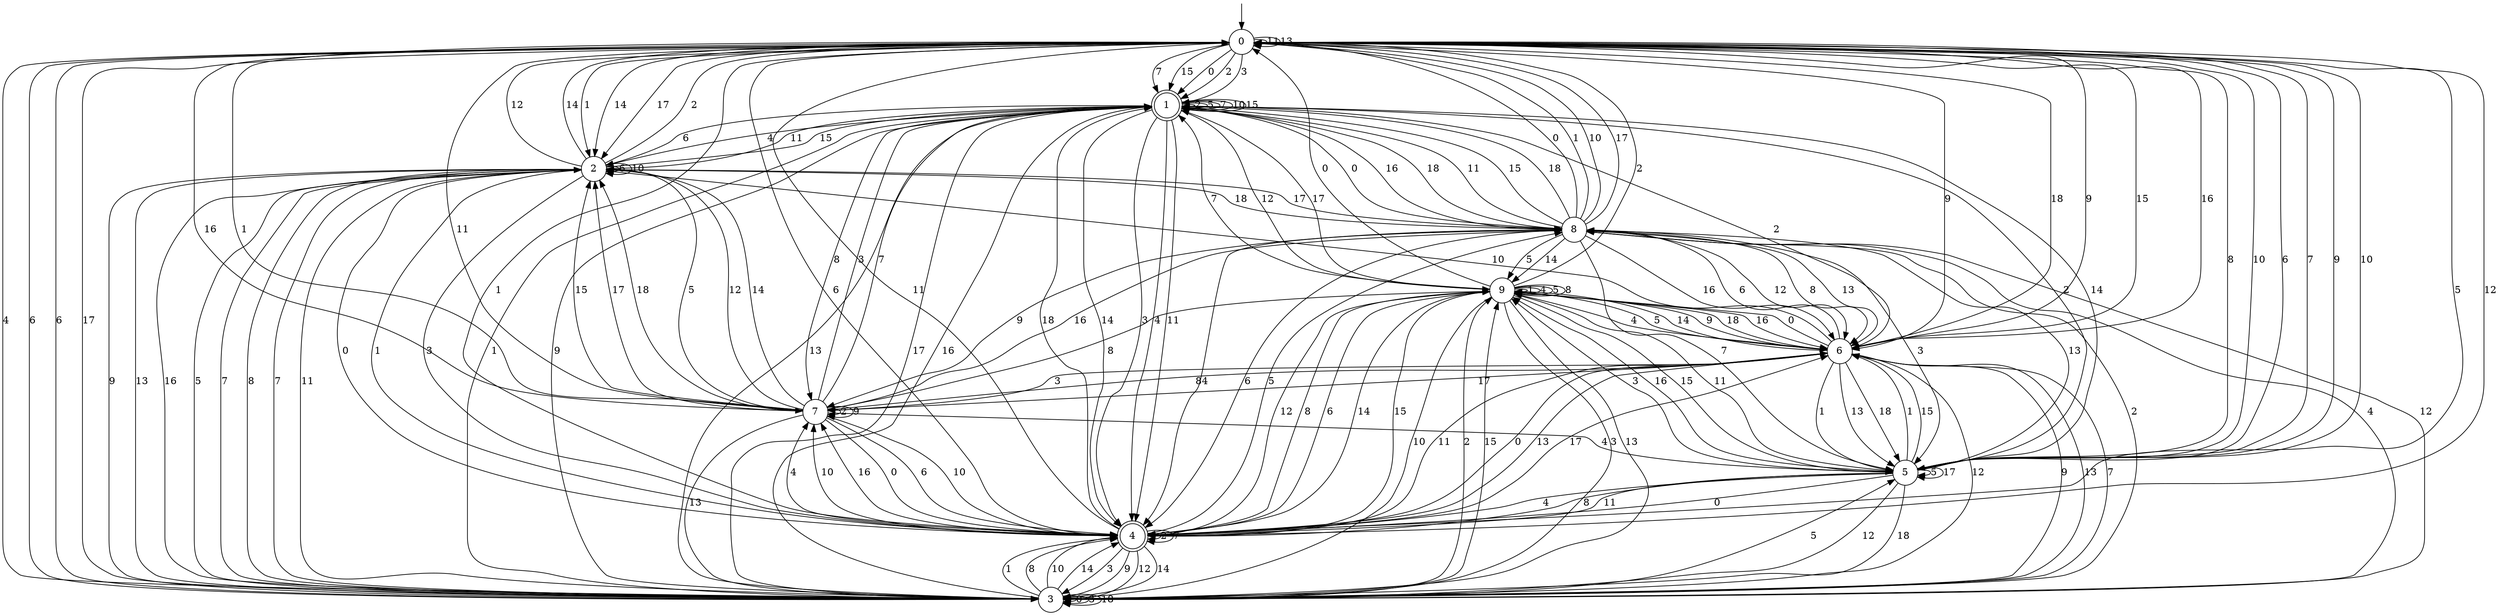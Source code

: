 digraph g {

	s0 [shape="circle" label="0"];
	s1 [shape="doublecircle" label="1"];
	s2 [shape="circle" label="2"];
	s3 [shape="circle" label="3"];
	s4 [shape="doublecircle" label="4"];
	s5 [shape="circle" label="5"];
	s6 [shape="circle" label="6"];
	s7 [shape="circle" label="7"];
	s8 [shape="circle" label="8"];
	s9 [shape="circle" label="9"];
	s0 -> s1 [label="0"];
	s0 -> s2 [label="1"];
	s0 -> s1 [label="2"];
	s0 -> s1 [label="3"];
	s0 -> s3 [label="4"];
	s0 -> s4 [label="5"];
	s0 -> s3 [label="6"];
	s0 -> s1 [label="7"];
	s0 -> s5 [label="8"];
	s0 -> s6 [label="9"];
	s0 -> s5 [label="10"];
	s0 -> s0 [label="11"];
	s0 -> s4 [label="12"];
	s0 -> s0 [label="13"];
	s0 -> s2 [label="14"];
	s0 -> s1 [label="15"];
	s0 -> s7 [label="16"];
	s0 -> s2 [label="17"];
	s0 -> s6 [label="18"];
	s1 -> s8 [label="0"];
	s1 -> s3 [label="1"];
	s1 -> s1 [label="2"];
	s1 -> s4 [label="3"];
	s1 -> s4 [label="4"];
	s1 -> s1 [label="5"];
	s1 -> s2 [label="6"];
	s1 -> s1 [label="7"];
	s1 -> s7 [label="8"];
	s1 -> s3 [label="9"];
	s1 -> s1 [label="10"];
	s1 -> s4 [label="11"];
	s1 -> s9 [label="12"];
	s1 -> s3 [label="13"];
	s1 -> s4 [label="14"];
	s1 -> s1 [label="15"];
	s1 -> s8 [label="16"];
	s1 -> s3 [label="17"];
	s1 -> s8 [label="18"];
	s2 -> s4 [label="0"];
	s2 -> s4 [label="1"];
	s2 -> s0 [label="2"];
	s2 -> s4 [label="3"];
	s2 -> s1 [label="4"];
	s2 -> s3 [label="5"];
	s2 -> s2 [label="6"];
	s2 -> s3 [label="7"];
	s2 -> s3 [label="8"];
	s2 -> s3 [label="9"];
	s2 -> s2 [label="10"];
	s2 -> s1 [label="11"];
	s2 -> s0 [label="12"];
	s2 -> s3 [label="13"];
	s2 -> s0 [label="14"];
	s2 -> s1 [label="15"];
	s2 -> s3 [label="16"];
	s2 -> s8 [label="17"];
	s2 -> s8 [label="18"];
	s3 -> s3 [label="0"];
	s3 -> s4 [label="1"];
	s3 -> s9 [label="2"];
	s3 -> s3 [label="3"];
	s3 -> s8 [label="4"];
	s3 -> s5 [label="5"];
	s3 -> s0 [label="6"];
	s3 -> s2 [label="7"];
	s3 -> s4 [label="8"];
	s3 -> s6 [label="9"];
	s3 -> s4 [label="10"];
	s3 -> s2 [label="11"];
	s3 -> s8 [label="12"];
	s3 -> s6 [label="13"];
	s3 -> s4 [label="14"];
	s3 -> s9 [label="15"];
	s3 -> s1 [label="16"];
	s3 -> s0 [label="17"];
	s3 -> s3 [label="18"];
	s4 -> s6 [label="0"];
	s4 -> s0 [label="1"];
	s4 -> s4 [label="2"];
	s4 -> s3 [label="3"];
	s4 -> s7 [label="4"];
	s4 -> s8 [label="5"];
	s4 -> s0 [label="6"];
	s4 -> s4 [label="7"];
	s4 -> s9 [label="8"];
	s4 -> s3 [label="9"];
	s4 -> s7 [label="10"];
	s4 -> s0 [label="11"];
	s4 -> s3 [label="12"];
	s4 -> s6 [label="13"];
	s4 -> s3 [label="14"];
	s4 -> s9 [label="15"];
	s4 -> s7 [label="16"];
	s4 -> s6 [label="17"];
	s4 -> s1 [label="18"];
	s5 -> s4 [label="0"];
	s5 -> s6 [label="1"];
	s5 -> s1 [label="2"];
	s5 -> s9 [label="3"];
	s5 -> s4 [label="4"];
	s5 -> s5 [label="5"];
	s5 -> s0 [label="6"];
	s5 -> s0 [label="7"];
	s5 -> s4 [label="8"];
	s5 -> s0 [label="9"];
	s5 -> s0 [label="10"];
	s5 -> s4 [label="11"];
	s5 -> s3 [label="12"];
	s5 -> s8 [label="13"];
	s5 -> s1 [label="14"];
	s5 -> s6 [label="15"];
	s5 -> s9 [label="16"];
	s5 -> s5 [label="17"];
	s5 -> s3 [label="18"];
	s6 -> s9 [label="0"];
	s6 -> s5 [label="1"];
	s6 -> s1 [label="2"];
	s6 -> s7 [label="3"];
	s6 -> s9 [label="4"];
	s6 -> s9 [label="5"];
	s6 -> s8 [label="6"];
	s6 -> s3 [label="7"];
	s6 -> s7 [label="8"];
	s6 -> s0 [label="9"];
	s6 -> s2 [label="10"];
	s6 -> s4 [label="11"];
	s6 -> s3 [label="12"];
	s6 -> s5 [label="13"];
	s6 -> s9 [label="14"];
	s6 -> s0 [label="15"];
	s6 -> s0 [label="16"];
	s6 -> s7 [label="17"];
	s6 -> s5 [label="18"];
	s7 -> s4 [label="0"];
	s7 -> s0 [label="1"];
	s7 -> s7 [label="2"];
	s7 -> s1 [label="3"];
	s7 -> s5 [label="4"];
	s7 -> s2 [label="5"];
	s7 -> s4 [label="6"];
	s7 -> s1 [label="7"];
	s7 -> s9 [label="8"];
	s7 -> s7 [label="9"];
	s7 -> s4 [label="10"];
	s7 -> s0 [label="11"];
	s7 -> s2 [label="12"];
	s7 -> s3 [label="13"];
	s7 -> s2 [label="14"];
	s7 -> s2 [label="15"];
	s7 -> s8 [label="16"];
	s7 -> s2 [label="17"];
	s7 -> s2 [label="18"];
	s8 -> s0 [label="0"];
	s8 -> s0 [label="1"];
	s8 -> s3 [label="2"];
	s8 -> s5 [label="3"];
	s8 -> s4 [label="4"];
	s8 -> s9 [label="5"];
	s8 -> s4 [label="6"];
	s8 -> s5 [label="7"];
	s8 -> s6 [label="8"];
	s8 -> s7 [label="9"];
	s8 -> s0 [label="10"];
	s8 -> s1 [label="11"];
	s8 -> s6 [label="12"];
	s8 -> s6 [label="13"];
	s8 -> s9 [label="14"];
	s8 -> s1 [label="15"];
	s8 -> s6 [label="16"];
	s8 -> s0 [label="17"];
	s8 -> s1 [label="18"];
	s9 -> s0 [label="0"];
	s9 -> s9 [label="1"];
	s9 -> s0 [label="2"];
	s9 -> s3 [label="3"];
	s9 -> s9 [label="4"];
	s9 -> s9 [label="5"];
	s9 -> s4 [label="6"];
	s9 -> s1 [label="7"];
	s9 -> s9 [label="8"];
	s9 -> s6 [label="9"];
	s9 -> s3 [label="10"];
	s9 -> s5 [label="11"];
	s9 -> s4 [label="12"];
	s9 -> s3 [label="13"];
	s9 -> s4 [label="14"];
	s9 -> s5 [label="15"];
	s9 -> s6 [label="16"];
	s9 -> s1 [label="17"];
	s9 -> s6 [label="18"];

__start0 [label="" shape="none" width="0" height="0"];
__start0 -> s0;

}
